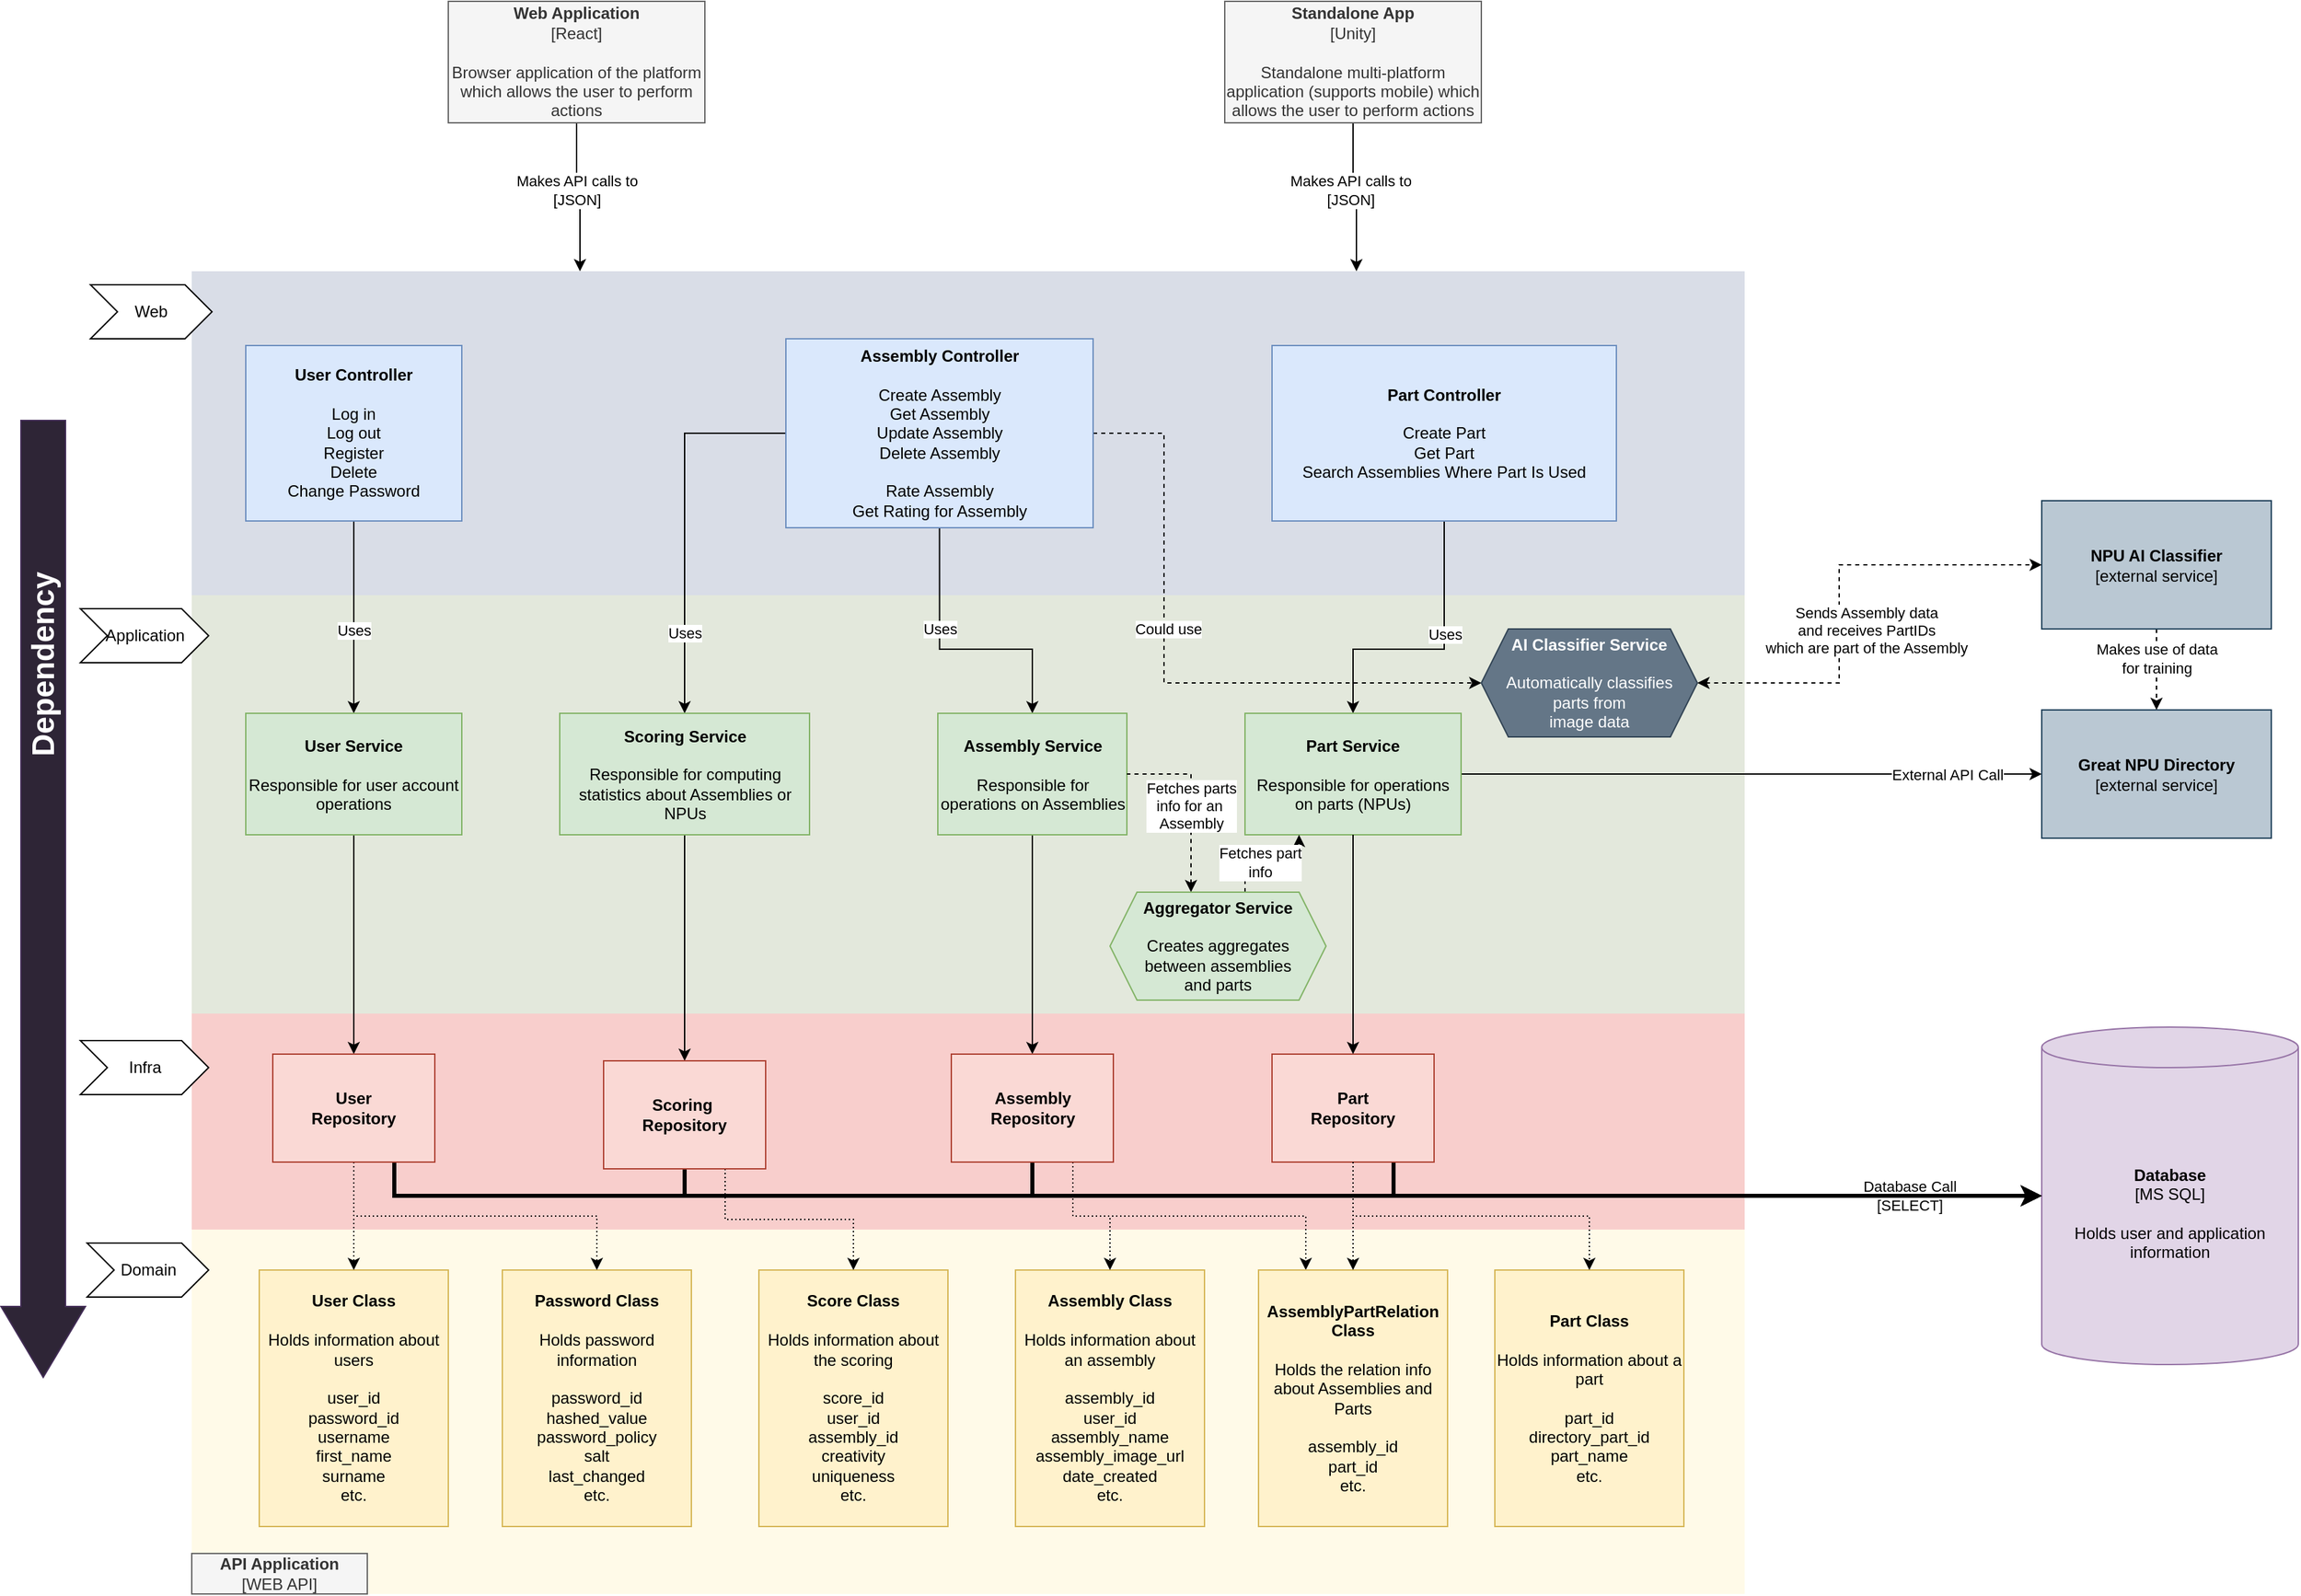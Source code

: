<mxfile version="21.2.1" type="device">
  <diagram name="Page-1" id="k8v3rHDn6FhqdRON8lOe">
    <mxGraphModel dx="1206" dy="702" grid="1" gridSize="10" guides="1" tooltips="1" connect="1" arrows="1" fold="1" page="1" pageScale="1" pageWidth="850" pageHeight="1100" math="0" shadow="0">
      <root>
        <mxCell id="0" />
        <mxCell id="1" parent="0" />
        <mxCell id="O0EQEIfce29Zrep7B2oo-3" value="" style="rounded=0;whiteSpace=wrap;html=1;fillColor=#f8cecc;strokeColor=none;" parent="1" vertex="1">
          <mxGeometry x="170" y="830" width="1150" height="160" as="geometry" />
        </mxCell>
        <mxCell id="pBrJ_K6vvV4SP7ELr4cM-87" value="" style="rounded=0;whiteSpace=wrap;html=1;fillColor=#E3E8DC;strokeColor=none;" parent="1" vertex="1">
          <mxGeometry x="170" y="520" width="1150" height="310" as="geometry" />
        </mxCell>
        <mxCell id="pBrJ_K6vvV4SP7ELr4cM-88" value="" style="rounded=0;whiteSpace=wrap;html=1;fillColor=#FFFAE8;strokeColor=none;" parent="1" vertex="1">
          <mxGeometry x="170" y="990" width="1150" height="270" as="geometry" />
        </mxCell>
        <mxCell id="pBrJ_K6vvV4SP7ELr4cM-77" value="" style="rounded=0;whiteSpace=wrap;html=1;strokeColor=none;fillColor=#D9DDE7;" parent="1" vertex="1">
          <mxGeometry x="170" y="280" width="1150" height="240" as="geometry" />
        </mxCell>
        <mxCell id="pBrJ_K6vvV4SP7ELr4cM-119" value="" style="shape=flexArrow;endArrow=classic;html=1;rounded=0;fillColor=#2E2536;strokeColor=#432D57;strokeWidth=1;endSize=17.186;fontSize=11;width=33;endWidth=28.571;" parent="1" edge="1">
          <mxGeometry width="50" height="50" relative="1" as="geometry">
            <mxPoint x="60" y="390" as="sourcePoint" />
            <mxPoint x="60" y="1100" as="targetPoint" />
          </mxGeometry>
        </mxCell>
        <mxCell id="pBrJ_K6vvV4SP7ELr4cM-120" value="Dependency" style="edgeLabel;html=1;align=center;verticalAlign=middle;resizable=0;points=[];fontStyle=1;fontSize=23;horizontal=0;labelBackgroundColor=none;fontColor=#FFFFFF;" parent="pBrJ_K6vvV4SP7ELr4cM-119" vertex="1" connectable="0">
          <mxGeometry x="-0.216" relative="1" as="geometry">
            <mxPoint y="-97" as="offset" />
          </mxGeometry>
        </mxCell>
        <mxCell id="n62XoH6EmWEbMySVKZay-1" style="edgeStyle=orthogonalEdgeStyle;rounded=0;orthogonalLoop=1;jettySize=auto;html=1;entryX=0.25;entryY=0;entryDx=0;entryDy=0;" parent="1" source="pBrJ_K6vvV4SP7ELr4cM-32" target="pBrJ_K6vvV4SP7ELr4cM-77" edge="1">
          <mxGeometry relative="1" as="geometry" />
        </mxCell>
        <mxCell id="n62XoH6EmWEbMySVKZay-2" value="Makes API calls to&lt;br style=&quot;border-color: var(--border-color);&quot;&gt;[JSON]" style="edgeLabel;html=1;align=center;verticalAlign=middle;resizable=0;points=[];" parent="n62XoH6EmWEbMySVKZay-1" vertex="1" connectable="0">
          <mxGeometry x="-0.152" y="3" relative="1" as="geometry">
            <mxPoint x="-3" y="2" as="offset" />
          </mxGeometry>
        </mxCell>
        <mxCell id="pBrJ_K6vvV4SP7ELr4cM-32" value="&lt;b&gt;Web Application&lt;/b&gt;&lt;br&gt;[React]&lt;br&gt;&lt;br&gt;Browser application of the platform which allows the user to perform actions" style="rounded=0;whiteSpace=wrap;html=1;fillColor=#f5f5f5;strokeColor=#666666;fontColor=#333333;" parent="1" vertex="1">
          <mxGeometry x="360" y="80" width="190" height="90" as="geometry" />
        </mxCell>
        <mxCell id="n62XoH6EmWEbMySVKZay-4" style="edgeStyle=orthogonalEdgeStyle;rounded=0;orthogonalLoop=1;jettySize=auto;html=1;exitX=0.5;exitY=1;exitDx=0;exitDy=0;entryX=0.75;entryY=0;entryDx=0;entryDy=0;" parent="1" source="pBrJ_K6vvV4SP7ELr4cM-37" target="pBrJ_K6vvV4SP7ELr4cM-77" edge="1">
          <mxGeometry relative="1" as="geometry" />
        </mxCell>
        <mxCell id="n62XoH6EmWEbMySVKZay-5" value="Makes API calls to&lt;br style=&quot;border-color: var(--border-color);&quot;&gt;[JSON]" style="edgeLabel;html=1;align=center;verticalAlign=middle;resizable=0;points=[];" parent="n62XoH6EmWEbMySVKZay-4" vertex="1" connectable="0">
          <mxGeometry x="-0.279" y="-1" relative="1" as="geometry">
            <mxPoint x="-1" y="9" as="offset" />
          </mxGeometry>
        </mxCell>
        <mxCell id="pBrJ_K6vvV4SP7ELr4cM-37" value="&lt;b&gt;Standalone App&lt;/b&gt;&lt;br&gt;[Unity]&lt;br&gt;&lt;br&gt;Standalone multi-platform application (supports mobile) which allows the user to perform actions" style="rounded=0;whiteSpace=wrap;html=1;fillColor=#f5f5f5;strokeColor=#666666;fontColor=#333333;" parent="1" vertex="1">
          <mxGeometry x="935" y="80" width="190" height="90" as="geometry" />
        </mxCell>
        <mxCell id="pBrJ_K6vvV4SP7ELr4cM-83" style="edgeStyle=orthogonalEdgeStyle;rounded=0;orthogonalLoop=1;jettySize=auto;html=1;exitX=0.5;exitY=1;exitDx=0;exitDy=0;entryX=0.5;entryY=0;entryDx=0;entryDy=0;" parent="1" source="pBrJ_K6vvV4SP7ELr4cM-72" target="pBrJ_K6vvV4SP7ELr4cM-78" edge="1">
          <mxGeometry relative="1" as="geometry" />
        </mxCell>
        <mxCell id="pBrJ_K6vvV4SP7ELr4cM-110" value="Uses" style="edgeLabel;html=1;align=center;verticalAlign=middle;resizable=0;points=[];" parent="pBrJ_K6vvV4SP7ELr4cM-83" vertex="1" connectable="0">
          <mxGeometry x="-0.266" y="1" relative="1" as="geometry">
            <mxPoint x="-1" y="28" as="offset" />
          </mxGeometry>
        </mxCell>
        <mxCell id="pBrJ_K6vvV4SP7ELr4cM-72" value="&lt;b&gt;User Controller&lt;/b&gt;&lt;br&gt;&lt;br&gt;Log in&lt;br&gt;Log out&lt;br&gt;Register&lt;br&gt;Delete&lt;br&gt;Change Password" style="rounded=0;whiteSpace=wrap;html=1;fillColor=#dae8fc;strokeColor=#6c8ebf;" parent="1" vertex="1">
          <mxGeometry x="210" y="335" width="160" height="130" as="geometry" />
        </mxCell>
        <mxCell id="pBrJ_K6vvV4SP7ELr4cM-84" style="edgeStyle=orthogonalEdgeStyle;rounded=0;orthogonalLoop=1;jettySize=auto;html=1;exitX=0.5;exitY=1;exitDx=0;exitDy=0;entryX=0.5;entryY=0;entryDx=0;entryDy=0;" parent="1" source="pBrJ_K6vvV4SP7ELr4cM-73" target="pBrJ_K6vvV4SP7ELr4cM-80" edge="1">
          <mxGeometry relative="1" as="geometry">
            <Array as="points">
              <mxPoint x="724" y="560" />
              <mxPoint x="793" y="560" />
            </Array>
          </mxGeometry>
        </mxCell>
        <mxCell id="pBrJ_K6vvV4SP7ELr4cM-111" value="Uses" style="edgeLabel;html=1;align=center;verticalAlign=middle;resizable=0;points=[];" parent="pBrJ_K6vvV4SP7ELr4cM-84" vertex="1" connectable="0">
          <mxGeometry x="-0.282" y="-1" relative="1" as="geometry">
            <mxPoint x="1" y="1" as="offset" />
          </mxGeometry>
        </mxCell>
        <mxCell id="sPXh9yBH8n4TWhQxVx2j-14" style="edgeStyle=orthogonalEdgeStyle;rounded=0;orthogonalLoop=1;jettySize=auto;html=1;entryX=0.5;entryY=0;entryDx=0;entryDy=0;exitX=0;exitY=0.5;exitDx=0;exitDy=0;" parent="1" source="pBrJ_K6vvV4SP7ELr4cM-73" target="pBrJ_K6vvV4SP7ELr4cM-82" edge="1">
          <mxGeometry relative="1" as="geometry" />
        </mxCell>
        <mxCell id="sPXh9yBH8n4TWhQxVx2j-15" value="Uses" style="edgeLabel;html=1;align=center;verticalAlign=middle;resizable=0;points=[];" parent="sPXh9yBH8n4TWhQxVx2j-14" vertex="1" connectable="0">
          <mxGeometry x="0.318" y="3" relative="1" as="geometry">
            <mxPoint x="-3" y="37" as="offset" />
          </mxGeometry>
        </mxCell>
        <mxCell id="sPXh9yBH8n4TWhQxVx2j-17" style="edgeStyle=orthogonalEdgeStyle;rounded=0;orthogonalLoop=1;jettySize=auto;html=1;entryX=0;entryY=0.5;entryDx=0;entryDy=0;exitX=1;exitY=0.5;exitDx=0;exitDy=0;dashed=1;" parent="1" source="pBrJ_K6vvV4SP7ELr4cM-73" target="n62XoH6EmWEbMySVKZay-8" edge="1">
          <mxGeometry relative="1" as="geometry">
            <Array as="points">
              <mxPoint x="890" y="400" />
              <mxPoint x="890" y="585" />
            </Array>
          </mxGeometry>
        </mxCell>
        <mxCell id="sPXh9yBH8n4TWhQxVx2j-18" value="Could use" style="edgeLabel;html=1;align=center;verticalAlign=middle;resizable=0;points=[];" parent="sPXh9yBH8n4TWhQxVx2j-17" vertex="1" connectable="0">
          <mxGeometry x="-0.343" y="1" relative="1" as="geometry">
            <mxPoint x="2" y="42" as="offset" />
          </mxGeometry>
        </mxCell>
        <mxCell id="pBrJ_K6vvV4SP7ELr4cM-73" value="&lt;b&gt;Assembly Controller&lt;br&gt;&lt;/b&gt;&lt;br&gt;Create Assembly&lt;br style=&quot;border-color: var(--border-color);&quot;&gt;Get Assembly&lt;br style=&quot;border-color: var(--border-color);&quot;&gt;Update Assembly&lt;br&gt;Delete Assembly&lt;br&gt;&lt;br&gt;Rate Assembly&lt;br style=&quot;border-color: var(--border-color);&quot;&gt;Get Rating for Assembly" style="rounded=0;whiteSpace=wrap;html=1;fillColor=#dae8fc;strokeColor=#6c8ebf;" parent="1" vertex="1">
          <mxGeometry x="610" y="330" width="227.5" height="140" as="geometry" />
        </mxCell>
        <mxCell id="sPXh9yBH8n4TWhQxVx2j-11" style="edgeStyle=orthogonalEdgeStyle;rounded=0;orthogonalLoop=1;jettySize=auto;html=1;entryX=0.5;entryY=0;entryDx=0;entryDy=0;exitX=0.5;exitY=1;exitDx=0;exitDy=0;" parent="1" source="pBrJ_K6vvV4SP7ELr4cM-74" target="pBrJ_K6vvV4SP7ELr4cM-81" edge="1">
          <mxGeometry relative="1" as="geometry">
            <Array as="points">
              <mxPoint x="1097" y="560" />
              <mxPoint x="1030" y="560" />
            </Array>
          </mxGeometry>
        </mxCell>
        <mxCell id="sPXh9yBH8n4TWhQxVx2j-16" value="Uses" style="edgeLabel;html=1;align=center;verticalAlign=middle;resizable=0;points=[];" parent="sPXh9yBH8n4TWhQxVx2j-11" vertex="1" connectable="0">
          <mxGeometry x="-0.443" y="1" relative="1" as="geometry">
            <mxPoint x="-1" y="25" as="offset" />
          </mxGeometry>
        </mxCell>
        <mxCell id="pBrJ_K6vvV4SP7ELr4cM-74" value="&lt;b&gt;Part Controller&lt;/b&gt;&lt;br&gt;&lt;br&gt;Create Part&lt;br style=&quot;border-color: var(--border-color);&quot;&gt;Get Part&lt;br&gt;Search Assemblies Where Part Is Used" style="rounded=0;whiteSpace=wrap;html=1;fillColor=#dae8fc;strokeColor=#6c8ebf;" parent="1" vertex="1">
          <mxGeometry x="970" y="335" width="255" height="130" as="geometry" />
        </mxCell>
        <mxCell id="pBrJ_K6vvV4SP7ELr4cM-146" style="edgeStyle=orthogonalEdgeStyle;rounded=0;orthogonalLoop=1;jettySize=auto;html=1;exitX=0.5;exitY=1;exitDx=0;exitDy=0;entryX=0.5;entryY=0;entryDx=0;entryDy=0;" parent="1" source="pBrJ_K6vvV4SP7ELr4cM-78" target="pBrJ_K6vvV4SP7ELr4cM-140" edge="1">
          <mxGeometry relative="1" as="geometry" />
        </mxCell>
        <mxCell id="pBrJ_K6vvV4SP7ELr4cM-78" value="&lt;b&gt;User Service&lt;br&gt;&lt;/b&gt;&lt;br&gt;Responsible for user account operations" style="rounded=0;whiteSpace=wrap;html=1;fillColor=#d5e8d4;strokeColor=#82b366;" parent="1" vertex="1">
          <mxGeometry x="210" y="607.5" width="160" height="90" as="geometry" />
        </mxCell>
        <mxCell id="pBrJ_K6vvV4SP7ELr4cM-144" style="edgeStyle=orthogonalEdgeStyle;rounded=0;orthogonalLoop=1;jettySize=auto;html=1;exitX=0.5;exitY=1;exitDx=0;exitDy=0;entryX=0.5;entryY=0;entryDx=0;entryDy=0;" parent="1" source="pBrJ_K6vvV4SP7ELr4cM-80" target="pBrJ_K6vvV4SP7ELr4cM-141" edge="1">
          <mxGeometry relative="1" as="geometry">
            <Array as="points">
              <mxPoint x="793" y="698" />
              <mxPoint x="793" y="770" />
            </Array>
          </mxGeometry>
        </mxCell>
        <mxCell id="pBrJ_K6vvV4SP7ELr4cM-80" value="&lt;b&gt;Assembly Service&lt;br&gt;&lt;/b&gt;&lt;br&gt;Responsible for operations on Assemblies" style="rounded=0;whiteSpace=wrap;html=1;fillColor=#d5e8d4;strokeColor=#82b366;" parent="1" vertex="1">
          <mxGeometry x="722.5" y="607.5" width="140" height="90" as="geometry" />
        </mxCell>
        <mxCell id="pBrJ_K6vvV4SP7ELr4cM-121" style="edgeStyle=orthogonalEdgeStyle;rounded=0;orthogonalLoop=1;jettySize=auto;html=1;exitX=1;exitY=0.5;exitDx=0;exitDy=0;entryX=0;entryY=0.5;entryDx=0;entryDy=0;" parent="1" source="pBrJ_K6vvV4SP7ELr4cM-81" target="pBrJ_K6vvV4SP7ELr4cM-101" edge="1">
          <mxGeometry relative="1" as="geometry">
            <mxPoint x="1520" y="645" as="targetPoint" />
          </mxGeometry>
        </mxCell>
        <mxCell id="pBrJ_K6vvV4SP7ELr4cM-131" value="External API Call" style="edgeLabel;html=1;align=center;verticalAlign=middle;resizable=0;points=[];" parent="pBrJ_K6vvV4SP7ELr4cM-121" vertex="1" connectable="0">
          <mxGeometry x="-0.25" relative="1" as="geometry">
            <mxPoint x="198" as="offset" />
          </mxGeometry>
        </mxCell>
        <mxCell id="pBrJ_K6vvV4SP7ELr4cM-81" value="&lt;b&gt;Part Service&lt;br&gt;&lt;/b&gt;&lt;br&gt;Responsible for operations on parts (NPUs)" style="rounded=0;whiteSpace=wrap;html=1;fillColor=#d5e8d4;strokeColor=#82b366;" parent="1" vertex="1">
          <mxGeometry x="950" y="607.5" width="160" height="90" as="geometry" />
        </mxCell>
        <mxCell id="pBrJ_K6vvV4SP7ELr4cM-145" style="edgeStyle=orthogonalEdgeStyle;rounded=0;orthogonalLoop=1;jettySize=auto;html=1;exitX=0.5;exitY=1;exitDx=0;exitDy=0;entryX=0.5;entryY=0;entryDx=0;entryDy=0;" parent="1" source="pBrJ_K6vvV4SP7ELr4cM-82" target="pBrJ_K6vvV4SP7ELr4cM-142" edge="1">
          <mxGeometry relative="1" as="geometry" />
        </mxCell>
        <mxCell id="pBrJ_K6vvV4SP7ELr4cM-82" value="&lt;b&gt;Scoring Service&lt;br&gt;&lt;/b&gt;&lt;br&gt;Responsible for computing statistics about Assemblies or NPUs" style="rounded=0;whiteSpace=wrap;html=1;fillColor=#d5e8d4;strokeColor=#82b366;" parent="1" vertex="1">
          <mxGeometry x="442.5" y="607.5" width="185" height="90" as="geometry" />
        </mxCell>
        <mxCell id="pBrJ_K6vvV4SP7ELr4cM-89" value="&lt;b&gt;User Class&lt;/b&gt;&lt;br&gt;&lt;br&gt;Holds information about users&lt;br&gt;&lt;br&gt;user_id&lt;br&gt;password_id&lt;br&gt;username&lt;br&gt;first_name&lt;br&gt;surname&lt;br&gt;etc." style="rounded=0;whiteSpace=wrap;html=1;fillColor=#fff2cc;strokeColor=#d6b656;" parent="1" vertex="1">
          <mxGeometry x="220" y="1020" width="140" height="190" as="geometry" />
        </mxCell>
        <mxCell id="pBrJ_K6vvV4SP7ELr4cM-90" value="&lt;b&gt;Password Class&lt;/b&gt;&lt;br&gt;&lt;br&gt;Holds password information&lt;br&gt;&lt;br&gt;password_id&lt;br&gt;hashed_value&lt;br&gt;password_policy&lt;br&gt;salt&lt;br&gt;last_changed&lt;br&gt;etc." style="rounded=0;whiteSpace=wrap;html=1;fillColor=#fff2cc;strokeColor=#d6b656;" parent="1" vertex="1">
          <mxGeometry x="400" y="1020" width="140" height="190" as="geometry" />
        </mxCell>
        <mxCell id="pBrJ_K6vvV4SP7ELr4cM-91" value="&lt;b&gt;Assembly Class&lt;/b&gt;&lt;br&gt;&lt;br&gt;Holds information about an assembly&lt;br&gt;&lt;br&gt;assembly_id&lt;br&gt;user_id&lt;br&gt;assembly_name&lt;br&gt;assembly_image_url&lt;br&gt;date_created&lt;br&gt;etc." style="rounded=0;whiteSpace=wrap;html=1;fillColor=#fff2cc;strokeColor=#d6b656;" parent="1" vertex="1">
          <mxGeometry x="780" y="1020" width="140" height="190" as="geometry" />
        </mxCell>
        <mxCell id="pBrJ_K6vvV4SP7ELr4cM-28" value="&lt;b&gt;API Application&lt;br&gt;&lt;/b&gt;[WEB API]" style="rounded=0;whiteSpace=wrap;html=1;fillColor=#f5f5f5;fontColor=#333333;strokeColor=#666666;" parent="1" vertex="1">
          <mxGeometry x="170" y="1230" width="130" height="30" as="geometry" />
        </mxCell>
        <mxCell id="pBrJ_K6vvV4SP7ELr4cM-30" value="&lt;b&gt;Database&lt;/b&gt;&lt;br&gt;[MS SQL]&lt;br&gt;&lt;br&gt;Holds user and application information&lt;br&gt;" style="shape=cylinder3;whiteSpace=wrap;html=1;boundedLbl=1;backgroundOutline=1;size=15;fillColor=#e1d5e7;strokeColor=#9673a6;" parent="1" vertex="1">
          <mxGeometry x="1540" y="840" width="190" height="250" as="geometry" />
        </mxCell>
        <mxCell id="pBrJ_K6vvV4SP7ELr4cM-101" value="&lt;b&gt;Great NPU Directory&lt;/b&gt;&lt;br&gt;[external service]" style="rounded=0;whiteSpace=wrap;html=1;fillColor=#bac8d3;strokeColor=#23445d;" parent="1" vertex="1">
          <mxGeometry x="1540" y="605" width="170" height="95" as="geometry" />
        </mxCell>
        <mxCell id="pBrJ_K6vvV4SP7ELr4cM-104" style="edgeStyle=orthogonalEdgeStyle;rounded=0;orthogonalLoop=1;jettySize=auto;html=1;exitX=0.375;exitY=0;exitDx=0;exitDy=0;entryX=1;entryY=0.5;entryDx=0;entryDy=0;startArrow=classic;startFill=1;endArrow=none;endFill=0;dashed=1;" parent="1" source="pBrJ_K6vvV4SP7ELr4cM-103" target="pBrJ_K6vvV4SP7ELr4cM-80" edge="1">
          <mxGeometry relative="1" as="geometry">
            <Array as="points">
              <mxPoint x="910" y="652" />
            </Array>
          </mxGeometry>
        </mxCell>
        <mxCell id="pBrJ_K6vvV4SP7ELr4cM-124" value="Fetches parts&lt;br&gt;info for an&amp;nbsp;&lt;br&gt;Assembly" style="edgeLabel;html=1;align=center;verticalAlign=middle;resizable=0;points=[];" parent="pBrJ_K6vvV4SP7ELr4cM-104" vertex="1" connectable="0">
          <mxGeometry x="-0.148" relative="1" as="geometry">
            <mxPoint y="-7" as="offset" />
          </mxGeometry>
        </mxCell>
        <mxCell id="pBrJ_K6vvV4SP7ELr4cM-105" style="edgeStyle=orthogonalEdgeStyle;rounded=0;orthogonalLoop=1;jettySize=auto;html=1;exitX=0.625;exitY=0;exitDx=0;exitDy=0;entryX=0.25;entryY=1;entryDx=0;entryDy=0;dashed=1;" parent="1" source="pBrJ_K6vvV4SP7ELr4cM-103" target="pBrJ_K6vvV4SP7ELr4cM-81" edge="1">
          <mxGeometry relative="1" as="geometry">
            <Array as="points">
              <mxPoint x="950" y="720" />
              <mxPoint x="990" y="720" />
            </Array>
          </mxGeometry>
        </mxCell>
        <mxCell id="pBrJ_K6vvV4SP7ELr4cM-125" value="Fetches part&lt;br&gt;info" style="edgeLabel;html=1;align=center;verticalAlign=middle;resizable=0;points=[];" parent="pBrJ_K6vvV4SP7ELr4cM-105" vertex="1" connectable="0">
          <mxGeometry x="0.201" y="1" relative="1" as="geometry">
            <mxPoint x="-19" y="-1" as="offset" />
          </mxGeometry>
        </mxCell>
        <mxCell id="pBrJ_K6vvV4SP7ELr4cM-103" value="&lt;b&gt;Aggregator Service&lt;/b&gt;&lt;br&gt;&lt;br&gt;Creates aggregates&lt;br&gt;between assemblies&lt;br&gt;and parts" style="shape=hexagon;perimeter=hexagonPerimeter2;whiteSpace=wrap;html=1;fixedSize=1;fillColor=#d5e8d4;strokeColor=#82b366;" parent="1" vertex="1">
          <mxGeometry x="850" y="740" width="160" height="80" as="geometry" />
        </mxCell>
        <mxCell id="pBrJ_K6vvV4SP7ELr4cM-106" value="Web" style="shape=step;perimeter=stepPerimeter;whiteSpace=wrap;html=1;fixedSize=1;" parent="1" vertex="1">
          <mxGeometry x="95" y="290" width="90" height="40" as="geometry" />
        </mxCell>
        <mxCell id="pBrJ_K6vvV4SP7ELr4cM-107" value="Infra" style="shape=step;perimeter=stepPerimeter;whiteSpace=wrap;html=1;fixedSize=1;" parent="1" vertex="1">
          <mxGeometry x="87.5" y="850" width="95" height="40" as="geometry" />
        </mxCell>
        <mxCell id="pBrJ_K6vvV4SP7ELr4cM-109" value="Domain" style="shape=step;perimeter=stepPerimeter;whiteSpace=wrap;html=1;fixedSize=1;" parent="1" vertex="1">
          <mxGeometry x="92.5" y="1000" width="90" height="40" as="geometry" />
        </mxCell>
        <mxCell id="pBrJ_K6vvV4SP7ELr4cM-114" value="&lt;b&gt;Score Class&lt;/b&gt;&lt;br&gt;&lt;br&gt;Holds information about the scoring&lt;br&gt;&lt;br&gt;score_id&lt;br&gt;user_id&lt;br&gt;assembly_id&lt;br&gt;creativity&lt;br&gt;uniqueness&lt;br&gt;etc." style="rounded=0;whiteSpace=wrap;html=1;fillColor=#fff2cc;strokeColor=#d6b656;" parent="1" vertex="1">
          <mxGeometry x="590" y="1020" width="140" height="190" as="geometry" />
        </mxCell>
        <mxCell id="pBrJ_K6vvV4SP7ELr4cM-147" style="edgeStyle=orthogonalEdgeStyle;rounded=0;orthogonalLoop=1;jettySize=auto;html=1;exitX=0.75;exitY=1;exitDx=0;exitDy=0;entryX=0;entryY=0.5;entryDx=0;entryDy=0;entryPerimeter=0;strokeWidth=3;" parent="1" source="pBrJ_K6vvV4SP7ELr4cM-140" target="pBrJ_K6vvV4SP7ELr4cM-30" edge="1">
          <mxGeometry relative="1" as="geometry">
            <Array as="points">
              <mxPoint x="320" y="965" />
            </Array>
          </mxGeometry>
        </mxCell>
        <mxCell id="sPXh9yBH8n4TWhQxVx2j-21" style="edgeStyle=orthogonalEdgeStyle;rounded=0;orthogonalLoop=1;jettySize=auto;html=1;exitX=0.5;exitY=1;exitDx=0;exitDy=0;entryX=0.5;entryY=0;entryDx=0;entryDy=0;dashed=1;dashPattern=1 2;" parent="1" source="pBrJ_K6vvV4SP7ELr4cM-140" target="pBrJ_K6vvV4SP7ELr4cM-90" edge="1">
          <mxGeometry relative="1" as="geometry" />
        </mxCell>
        <mxCell id="sPXh9yBH8n4TWhQxVx2j-28" style="edgeStyle=orthogonalEdgeStyle;rounded=0;orthogonalLoop=1;jettySize=auto;html=1;exitX=0.5;exitY=1;exitDx=0;exitDy=0;entryX=0.5;entryY=0;entryDx=0;entryDy=0;dashed=1;dashPattern=1 2;" parent="1" source="pBrJ_K6vvV4SP7ELr4cM-140" target="pBrJ_K6vvV4SP7ELr4cM-89" edge="1">
          <mxGeometry relative="1" as="geometry" />
        </mxCell>
        <mxCell id="pBrJ_K6vvV4SP7ELr4cM-140" value="&lt;b&gt;User &lt;br&gt;Repository&lt;/b&gt;" style="rounded=0;whiteSpace=wrap;html=1;fillColor=#fad9d5;strokeColor=#ae4132;" parent="1" vertex="1">
          <mxGeometry x="230" y="860" width="120" height="80" as="geometry" />
        </mxCell>
        <mxCell id="pBrJ_K6vvV4SP7ELr4cM-149" style="edgeStyle=orthogonalEdgeStyle;rounded=0;orthogonalLoop=1;jettySize=auto;html=1;exitX=0.5;exitY=1;exitDx=0;exitDy=0;entryX=0;entryY=0.5;entryDx=0;entryDy=0;entryPerimeter=0;strokeWidth=3;" parent="1" source="pBrJ_K6vvV4SP7ELr4cM-141" target="pBrJ_K6vvV4SP7ELr4cM-30" edge="1">
          <mxGeometry relative="1" as="geometry">
            <Array as="points">
              <mxPoint x="793" y="965" />
            </Array>
          </mxGeometry>
        </mxCell>
        <mxCell id="sPXh9yBH8n4TWhQxVx2j-22" style="edgeStyle=orthogonalEdgeStyle;rounded=0;orthogonalLoop=1;jettySize=auto;html=1;exitX=0.75;exitY=1;exitDx=0;exitDy=0;entryX=0.5;entryY=0;entryDx=0;entryDy=0;dashed=1;dashPattern=1 2;" parent="1" source="pBrJ_K6vvV4SP7ELr4cM-141" target="pBrJ_K6vvV4SP7ELr4cM-91" edge="1">
          <mxGeometry relative="1" as="geometry" />
        </mxCell>
        <mxCell id="sPXh9yBH8n4TWhQxVx2j-26" style="edgeStyle=orthogonalEdgeStyle;rounded=0;orthogonalLoop=1;jettySize=auto;html=1;exitX=0.75;exitY=1;exitDx=0;exitDy=0;entryX=0.25;entryY=0;entryDx=0;entryDy=0;dashed=1;dashPattern=1 2;" parent="1" source="pBrJ_K6vvV4SP7ELr4cM-141" target="sPXh9yBH8n4TWhQxVx2j-8" edge="1">
          <mxGeometry relative="1" as="geometry" />
        </mxCell>
        <mxCell id="pBrJ_K6vvV4SP7ELr4cM-141" value="&lt;b&gt;Assembly Repository&lt;/b&gt;" style="rounded=0;whiteSpace=wrap;html=1;fillColor=#fad9d5;strokeColor=#ae4132;" parent="1" vertex="1">
          <mxGeometry x="732.5" y="860" width="120" height="80" as="geometry" />
        </mxCell>
        <mxCell id="pBrJ_K6vvV4SP7ELr4cM-148" style="edgeStyle=orthogonalEdgeStyle;rounded=0;orthogonalLoop=1;jettySize=auto;html=1;exitX=0.5;exitY=1;exitDx=0;exitDy=0;entryX=0;entryY=0.5;entryDx=0;entryDy=0;entryPerimeter=0;strokeWidth=3;" parent="1" source="pBrJ_K6vvV4SP7ELr4cM-142" target="pBrJ_K6vvV4SP7ELr4cM-30" edge="1">
          <mxGeometry relative="1" as="geometry">
            <Array as="points">
              <mxPoint x="535" y="965" />
            </Array>
          </mxGeometry>
        </mxCell>
        <mxCell id="pBrJ_K6vvV4SP7ELr4cM-150" value="Database Call&lt;br&gt;[SELECT]" style="edgeLabel;html=1;align=center;verticalAlign=middle;resizable=0;points=[];" parent="pBrJ_K6vvV4SP7ELr4cM-148" vertex="1" connectable="0">
          <mxGeometry x="0.65" y="-1" relative="1" as="geometry">
            <mxPoint x="81" y="-1" as="offset" />
          </mxGeometry>
        </mxCell>
        <mxCell id="sPXh9yBH8n4TWhQxVx2j-24" style="edgeStyle=orthogonalEdgeStyle;rounded=0;orthogonalLoop=1;jettySize=auto;html=1;exitX=0.75;exitY=1;exitDx=0;exitDy=0;entryX=0.5;entryY=0;entryDx=0;entryDy=0;dashed=1;dashPattern=1 2;" parent="1" source="pBrJ_K6vvV4SP7ELr4cM-142" target="pBrJ_K6vvV4SP7ELr4cM-114" edge="1">
          <mxGeometry relative="1" as="geometry" />
        </mxCell>
        <mxCell id="pBrJ_K6vvV4SP7ELr4cM-142" value="&lt;b style=&quot;border-color: var(--border-color);&quot;&gt;Scoring&amp;nbsp;&lt;br&gt;&lt;/b&gt;&lt;b&gt;Repository&lt;/b&gt;" style="rounded=0;whiteSpace=wrap;html=1;fillColor=#fad9d5;strokeColor=#ae4132;" parent="1" vertex="1">
          <mxGeometry x="475" y="865" width="120" height="80" as="geometry" />
        </mxCell>
        <mxCell id="n62XoH6EmWEbMySVKZay-13" style="edgeStyle=orthogonalEdgeStyle;rounded=0;orthogonalLoop=1;jettySize=auto;html=1;entryX=0.5;entryY=0;entryDx=0;entryDy=0;dashed=1;" parent="1" source="n62XoH6EmWEbMySVKZay-6" target="pBrJ_K6vvV4SP7ELr4cM-101" edge="1">
          <mxGeometry relative="1" as="geometry" />
        </mxCell>
        <mxCell id="n62XoH6EmWEbMySVKZay-16" value="Makes use of data&lt;br&gt;for training" style="edgeLabel;html=1;align=center;verticalAlign=middle;resizable=0;points=[];" parent="n62XoH6EmWEbMySVKZay-13" vertex="1" connectable="0">
          <mxGeometry x="-0.291" relative="1" as="geometry">
            <mxPoint as="offset" />
          </mxGeometry>
        </mxCell>
        <mxCell id="n62XoH6EmWEbMySVKZay-6" value="&lt;b&gt;NPU AI Classifier&lt;/b&gt;&lt;br&gt;[external service]" style="rounded=0;whiteSpace=wrap;html=1;fillColor=#bac8d3;strokeColor=#23445d;" parent="1" vertex="1">
          <mxGeometry x="1540" y="450" width="170" height="95" as="geometry" />
        </mxCell>
        <mxCell id="n62XoH6EmWEbMySVKZay-12" style="edgeStyle=orthogonalEdgeStyle;rounded=0;orthogonalLoop=1;jettySize=auto;html=1;entryX=0;entryY=0.5;entryDx=0;entryDy=0;dashed=1;startArrow=classic;startFill=1;exitX=1;exitY=0.5;exitDx=0;exitDy=0;" parent="1" source="n62XoH6EmWEbMySVKZay-8" target="n62XoH6EmWEbMySVKZay-6" edge="1">
          <mxGeometry relative="1" as="geometry">
            <mxPoint x="1370" y="530" as="sourcePoint" />
            <Array as="points">
              <mxPoint x="1390" y="585" />
              <mxPoint x="1390" y="497" />
            </Array>
          </mxGeometry>
        </mxCell>
        <mxCell id="n62XoH6EmWEbMySVKZay-20" value="Sends Assembly data&lt;br&gt;and receives PartIDs&lt;br&gt;which are part of the Assembly" style="edgeLabel;html=1;align=center;verticalAlign=middle;resizable=0;points=[];" parent="n62XoH6EmWEbMySVKZay-12" vertex="1" connectable="0">
          <mxGeometry x="0.054" y="3" relative="1" as="geometry">
            <mxPoint x="23" y="36" as="offset" />
          </mxGeometry>
        </mxCell>
        <mxCell id="n62XoH6EmWEbMySVKZay-8" value="&lt;b&gt;AI Classifier Service&lt;/b&gt;&lt;br&gt;&lt;br&gt;Automatically classifies &lt;br&gt;parts from&lt;br&gt;image data" style="shape=hexagon;perimeter=hexagonPerimeter2;whiteSpace=wrap;html=1;fixedSize=1;fillColor=#647687;strokeColor=#314354;fontColor=#ffffff;" parent="1" vertex="1">
          <mxGeometry x="1125" y="545" width="160" height="80" as="geometry" />
        </mxCell>
        <mxCell id="sPXh9yBH8n4TWhQxVx2j-4" value="&lt;b&gt;Part Class&lt;/b&gt;&lt;br&gt;&lt;br&gt;Holds information about a part&lt;br&gt;&lt;br&gt;part_id&lt;br&gt;directory_part_id&lt;br&gt;part_name&lt;br&gt;etc." style="rounded=0;whiteSpace=wrap;html=1;fillColor=#fff2cc;strokeColor=#d6b656;" parent="1" vertex="1">
          <mxGeometry x="1135" y="1020" width="140" height="190" as="geometry" />
        </mxCell>
        <mxCell id="sPXh9yBH8n4TWhQxVx2j-8" value="&lt;b&gt;AssemblyPartRelation Class&lt;/b&gt;&lt;br&gt;&lt;br&gt;Holds the relation info about Assemblies and Parts&lt;br&gt;&lt;br&gt;assembly_id&lt;br&gt;part_id&lt;br&gt;etc." style="rounded=0;whiteSpace=wrap;html=1;fillColor=#fff2cc;strokeColor=#d6b656;" parent="1" vertex="1">
          <mxGeometry x="960" y="1020" width="140" height="190" as="geometry" />
        </mxCell>
        <mxCell id="j06UCYzgg-mx-hX9-N15-1" style="edgeStyle=orthogonalEdgeStyle;rounded=0;orthogonalLoop=1;jettySize=auto;html=1;exitX=0.75;exitY=1;exitDx=0;exitDy=0;entryX=0;entryY=0.5;entryDx=0;entryDy=0;entryPerimeter=0;strokeWidth=3;" parent="1" source="sPXh9yBH8n4TWhQxVx2j-29" target="pBrJ_K6vvV4SP7ELr4cM-30" edge="1">
          <mxGeometry relative="1" as="geometry">
            <mxPoint x="1340" y="950" as="targetPoint" />
          </mxGeometry>
        </mxCell>
        <mxCell id="sPXh9yBH8n4TWhQxVx2j-29" value="&lt;b&gt;Part&lt;br&gt;Repository&lt;/b&gt;" style="rounded=0;whiteSpace=wrap;html=1;fillColor=#fad9d5;strokeColor=#ae4132;" parent="1" vertex="1">
          <mxGeometry x="970" y="860" width="120" height="80" as="geometry" />
        </mxCell>
        <mxCell id="sPXh9yBH8n4TWhQxVx2j-30" style="edgeStyle=orthogonalEdgeStyle;rounded=0;orthogonalLoop=1;jettySize=auto;html=1;exitX=0.5;exitY=1;exitDx=0;exitDy=0;dashed=1;dashPattern=1 2;entryX=0.5;entryY=0;entryDx=0;entryDy=0;" parent="1" source="sPXh9yBH8n4TWhQxVx2j-29" target="sPXh9yBH8n4TWhQxVx2j-4" edge="1">
          <mxGeometry relative="1" as="geometry">
            <mxPoint x="833" y="950" as="sourcePoint" />
            <mxPoint x="1215" y="1030" as="targetPoint" />
            <Array as="points">
              <mxPoint x="1030" y="980" />
              <mxPoint x="1205" y="980" />
            </Array>
          </mxGeometry>
        </mxCell>
        <mxCell id="sPXh9yBH8n4TWhQxVx2j-31" style="edgeStyle=orthogonalEdgeStyle;rounded=0;orthogonalLoop=1;jettySize=auto;html=1;exitX=0.5;exitY=1;exitDx=0;exitDy=0;entryX=0.5;entryY=0;entryDx=0;entryDy=0;" parent="1" source="pBrJ_K6vvV4SP7ELr4cM-81" target="sPXh9yBH8n4TWhQxVx2j-29" edge="1">
          <mxGeometry relative="1" as="geometry">
            <Array as="points">
              <mxPoint x="1030" y="740" />
              <mxPoint x="1030" y="740" />
            </Array>
          </mxGeometry>
        </mxCell>
        <mxCell id="sPXh9yBH8n4TWhQxVx2j-33" style="edgeStyle=orthogonalEdgeStyle;rounded=0;orthogonalLoop=1;jettySize=auto;html=1;exitX=0.5;exitY=1;exitDx=0;exitDy=0;dashed=1;dashPattern=1 2;entryX=0.5;entryY=0;entryDx=0;entryDy=0;" parent="1" source="sPXh9yBH8n4TWhQxVx2j-29" target="sPXh9yBH8n4TWhQxVx2j-8" edge="1">
          <mxGeometry relative="1" as="geometry">
            <mxPoint x="976" y="950" as="sourcePoint" />
            <mxPoint x="1215" y="1030" as="targetPoint" />
            <Array as="points">
              <mxPoint x="1030" y="940" />
              <mxPoint x="1030" y="940" />
            </Array>
          </mxGeometry>
        </mxCell>
        <mxCell id="O0EQEIfce29Zrep7B2oo-4" value="Application" style="shape=step;perimeter=stepPerimeter;whiteSpace=wrap;html=1;fixedSize=1;" parent="1" vertex="1">
          <mxGeometry x="87.5" y="530" width="95" height="40" as="geometry" />
        </mxCell>
      </root>
    </mxGraphModel>
  </diagram>
</mxfile>
